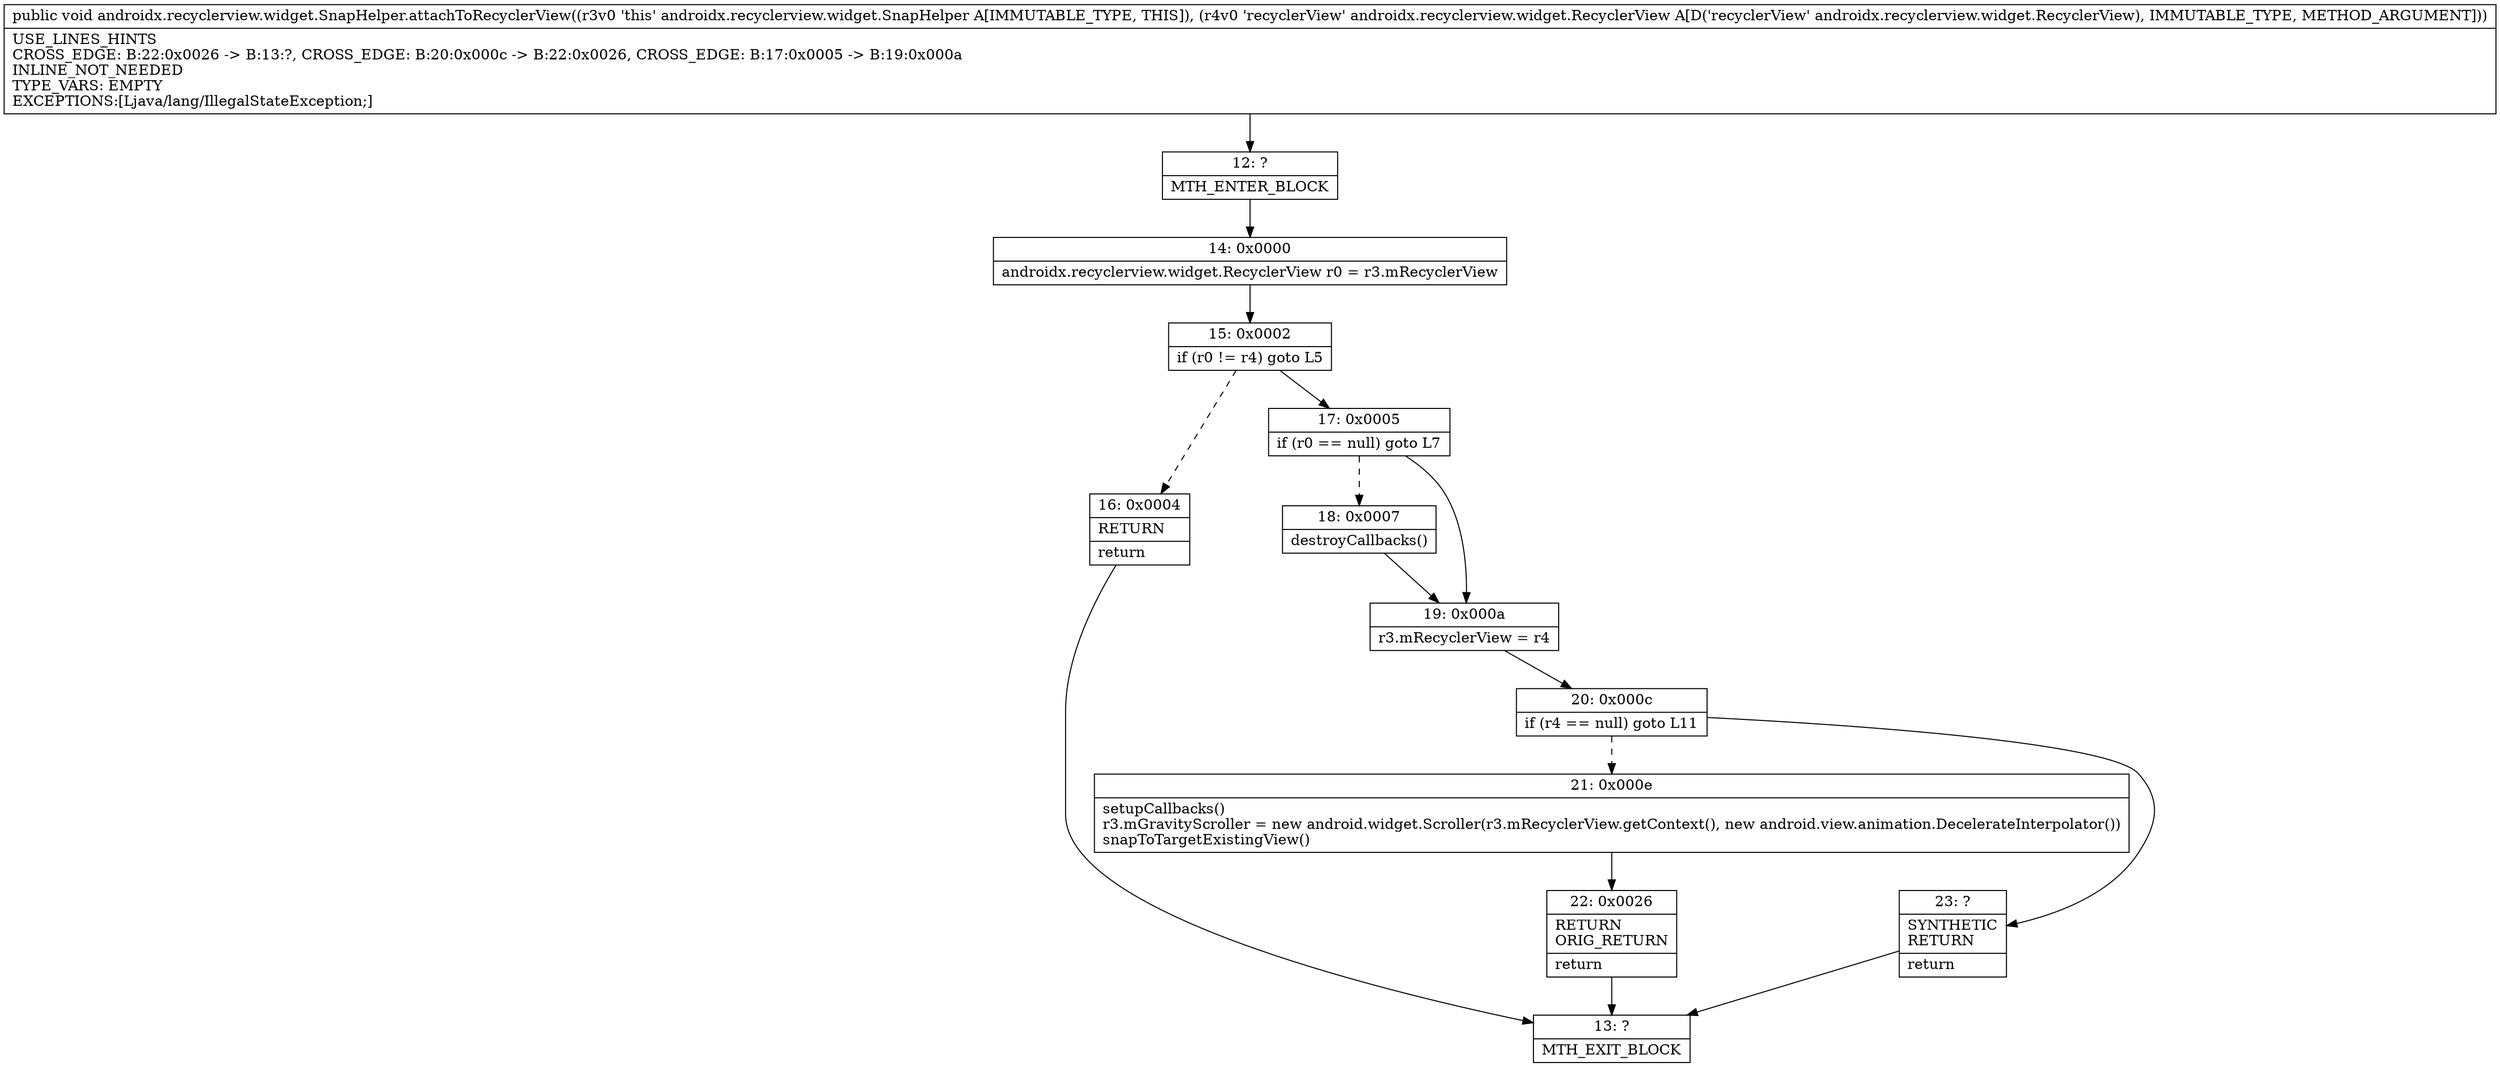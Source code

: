 digraph "CFG forandroidx.recyclerview.widget.SnapHelper.attachToRecyclerView(Landroidx\/recyclerview\/widget\/RecyclerView;)V" {
Node_12 [shape=record,label="{12\:\ ?|MTH_ENTER_BLOCK\l}"];
Node_14 [shape=record,label="{14\:\ 0x0000|androidx.recyclerview.widget.RecyclerView r0 = r3.mRecyclerView\l}"];
Node_15 [shape=record,label="{15\:\ 0x0002|if (r0 != r4) goto L5\l}"];
Node_16 [shape=record,label="{16\:\ 0x0004|RETURN\l|return\l}"];
Node_13 [shape=record,label="{13\:\ ?|MTH_EXIT_BLOCK\l}"];
Node_17 [shape=record,label="{17\:\ 0x0005|if (r0 == null) goto L7\l}"];
Node_18 [shape=record,label="{18\:\ 0x0007|destroyCallbacks()\l}"];
Node_19 [shape=record,label="{19\:\ 0x000a|r3.mRecyclerView = r4\l}"];
Node_20 [shape=record,label="{20\:\ 0x000c|if (r4 == null) goto L11\l}"];
Node_21 [shape=record,label="{21\:\ 0x000e|setupCallbacks()\lr3.mGravityScroller = new android.widget.Scroller(r3.mRecyclerView.getContext(), new android.view.animation.DecelerateInterpolator())\lsnapToTargetExistingView()\l}"];
Node_22 [shape=record,label="{22\:\ 0x0026|RETURN\lORIG_RETURN\l|return\l}"];
Node_23 [shape=record,label="{23\:\ ?|SYNTHETIC\lRETURN\l|return\l}"];
MethodNode[shape=record,label="{public void androidx.recyclerview.widget.SnapHelper.attachToRecyclerView((r3v0 'this' androidx.recyclerview.widget.SnapHelper A[IMMUTABLE_TYPE, THIS]), (r4v0 'recyclerView' androidx.recyclerview.widget.RecyclerView A[D('recyclerView' androidx.recyclerview.widget.RecyclerView), IMMUTABLE_TYPE, METHOD_ARGUMENT]))  | USE_LINES_HINTS\lCROSS_EDGE: B:22:0x0026 \-\> B:13:?, CROSS_EDGE: B:20:0x000c \-\> B:22:0x0026, CROSS_EDGE: B:17:0x0005 \-\> B:19:0x000a\lINLINE_NOT_NEEDED\lTYPE_VARS: EMPTY\lEXCEPTIONS:[Ljava\/lang\/IllegalStateException;]\l}"];
MethodNode -> Node_12;Node_12 -> Node_14;
Node_14 -> Node_15;
Node_15 -> Node_16[style=dashed];
Node_15 -> Node_17;
Node_16 -> Node_13;
Node_17 -> Node_18[style=dashed];
Node_17 -> Node_19;
Node_18 -> Node_19;
Node_19 -> Node_20;
Node_20 -> Node_21[style=dashed];
Node_20 -> Node_23;
Node_21 -> Node_22;
Node_22 -> Node_13;
Node_23 -> Node_13;
}

